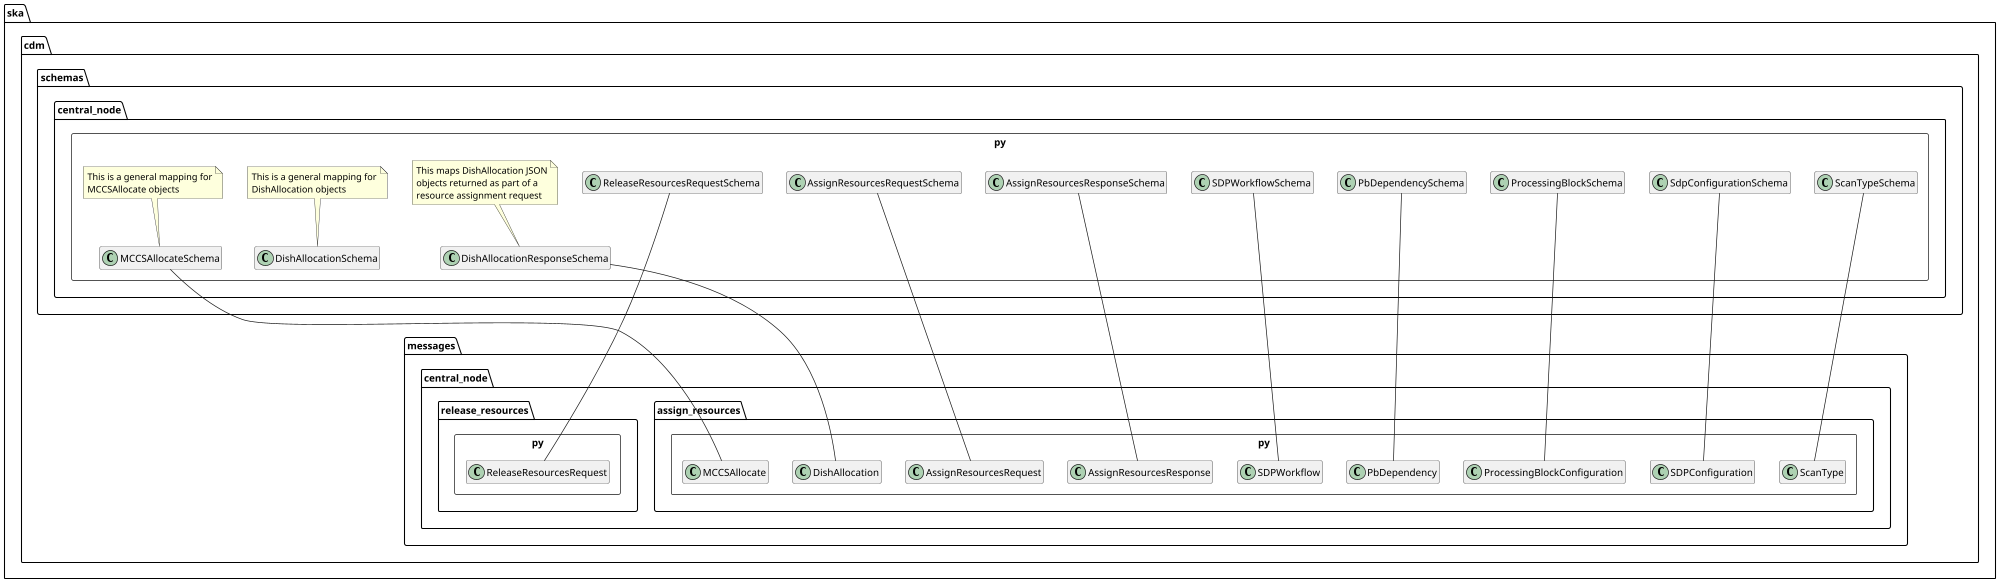 @startuml
scale 2000 width
!pragma useNewPackage
hide empty members


package ska.cdm.schemas {
	package central_node.py <<Rectangle>> {
		class ReleaseResourcesRequestSchema
		class AssignResourcesRequestSchema
		class AssignResourcesResponseSchema
        class SDPWorkflowSchema
        class PbDependencySchema
        class ProcessingBlockSchema
        class SdpConfigurationSchema
        class MCCSAllocateSchema
        note top of MCCSAllocateSchema
            This is a general mapping for
            MCCSAllocate objects
        end note

		class DishAllocationSchema
		note top of DishAllocationSchema
			This is a general mapping for
			DishAllocation objects
		end note

		class DishAllocationResponseSchema
		note top of DishAllocationResponseSchema
			This maps DishAllocation JSON
			objects returned as part of a
			resource assignment request
		end note

        class ScanTypeSchema
	}
}

package ska.cdm.messages.central_node {
	package assign_resources.py <<Rectangle>> {
		class AssignResourcesRequest
		class AssignResourcesResponse
		class DishAllocation
        class ScanType
        class SDPWorkflow
        class PbDependency
        class ProcessingBlockConfiguration
        class SDPConfiguration
        class MCCSAllocate
	}

	package release_resources.py <<Rectangle>> {
		class ReleaseResourcesRequest
	}
}

DishAllocationResponseSchema --- DishAllocation
AssignResourcesRequestSchema --- AssignResourcesRequest
AssignResourcesResponseSchema --- AssignResourcesResponse
ReleaseResourcesRequestSchema --- ReleaseResourcesRequest
ScanTypeSchema --- ScanType
SDPWorkflowSchema --- SDPWorkflow
PbDependencySchema --- PbDependency
ProcessingBlockSchema --- ProcessingBlockConfiguration
SdpConfigurationSchema --- SDPConfiguration
MCCSAllocateSchema --- MCCSAllocate


@enduml
